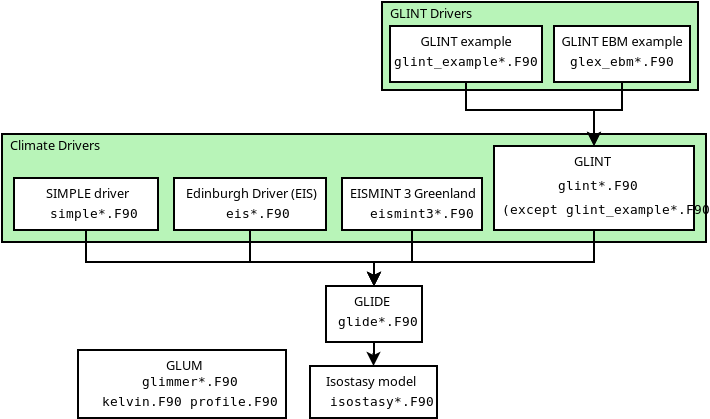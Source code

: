 <?xml version="1.0" encoding="UTF-8"?>
<dia:diagram xmlns:dia="http://www.lysator.liu.se/~alla/dia/">
  <dia:layer name="Background" visible="true">
    <dia:group>
      <dia:object type="Standard - Box" version="0" id="O0">
        <dia:attribute name="obj_pos">
          <dia:point val="34,-4.6"/>
        </dia:attribute>
        <dia:attribute name="obj_bb">
          <dia:rectangle val="33.95,-4.65;49.85,-0.15"/>
        </dia:attribute>
        <dia:attribute name="elem_corner">
          <dia:point val="34,-4.6"/>
        </dia:attribute>
        <dia:attribute name="elem_width">
          <dia:real val="15.8"/>
        </dia:attribute>
        <dia:attribute name="elem_height">
          <dia:real val="4.4"/>
        </dia:attribute>
        <dia:attribute name="inner_color">
          <dia:color val="#b8f4b8"/>
        </dia:attribute>
        <dia:attribute name="show_background">
          <dia:boolean val="true"/>
        </dia:attribute>
      </dia:object>
      <dia:object type="Standard - Text" version="0" id="O1">
        <dia:attribute name="obj_pos">
          <dia:point val="34.4,-3.8"/>
        </dia:attribute>
        <dia:attribute name="obj_bb">
          <dia:rectangle val="34.4,-4.471;38.621,-3.408"/>
        </dia:attribute>
        <dia:attribute name="text">
          <dia:composite type="text">
            <dia:attribute name="string">
              <dia:string>#GLINT Drivers#</dia:string>
            </dia:attribute>
            <dia:attribute name="font">
              <dia:font family="sans" style="0" name="Helvetica"/>
            </dia:attribute>
            <dia:attribute name="height">
              <dia:real val="0.8"/>
            </dia:attribute>
            <dia:attribute name="pos">
              <dia:point val="34.4,-3.8"/>
            </dia:attribute>
            <dia:attribute name="color">
              <dia:color val="#000000"/>
            </dia:attribute>
            <dia:attribute name="alignment">
              <dia:enum val="0"/>
            </dia:attribute>
          </dia:composite>
        </dia:attribute>
      </dia:object>
    </dia:group>
    <dia:group>
      <dia:object type="Standard - Box" version="0" id="O2">
        <dia:attribute name="obj_pos">
          <dia:point val="15,2"/>
        </dia:attribute>
        <dia:attribute name="obj_bb">
          <dia:rectangle val="14.95,1.95;50.25,7.45"/>
        </dia:attribute>
        <dia:attribute name="elem_corner">
          <dia:point val="15,2"/>
        </dia:attribute>
        <dia:attribute name="elem_width">
          <dia:real val="35.2"/>
        </dia:attribute>
        <dia:attribute name="elem_height">
          <dia:real val="5.4"/>
        </dia:attribute>
        <dia:attribute name="inner_color">
          <dia:color val="#b8f4b8"/>
        </dia:attribute>
        <dia:attribute name="show_background">
          <dia:boolean val="true"/>
        </dia:attribute>
      </dia:object>
      <dia:object type="Standard - Text" version="0" id="O3">
        <dia:attribute name="obj_pos">
          <dia:point val="15.4,2.8"/>
        </dia:attribute>
        <dia:attribute name="obj_bb">
          <dia:rectangle val="15.4,2.129;20.071,3.192"/>
        </dia:attribute>
        <dia:attribute name="text">
          <dia:composite type="text">
            <dia:attribute name="string">
              <dia:string>#Climate Drivers#</dia:string>
            </dia:attribute>
            <dia:attribute name="font">
              <dia:font family="sans" style="0" name="Helvetica"/>
            </dia:attribute>
            <dia:attribute name="height">
              <dia:real val="0.8"/>
            </dia:attribute>
            <dia:attribute name="pos">
              <dia:point val="15.4,2.8"/>
            </dia:attribute>
            <dia:attribute name="color">
              <dia:color val="#000000"/>
            </dia:attribute>
            <dia:attribute name="alignment">
              <dia:enum val="0"/>
            </dia:attribute>
          </dia:composite>
        </dia:attribute>
      </dia:object>
    </dia:group>
    <dia:group>
      <dia:object type="Standard - Box" version="0" id="O4">
        <dia:attribute name="obj_pos">
          <dia:point val="31.2,9.6"/>
        </dia:attribute>
        <dia:attribute name="obj_bb">
          <dia:rectangle val="31.15,9.55;36.05,12.45"/>
        </dia:attribute>
        <dia:attribute name="elem_corner">
          <dia:point val="31.2,9.6"/>
        </dia:attribute>
        <dia:attribute name="elem_width">
          <dia:real val="4.8"/>
        </dia:attribute>
        <dia:attribute name="elem_height">
          <dia:real val="2.8"/>
        </dia:attribute>
        <dia:attribute name="show_background">
          <dia:boolean val="true"/>
        </dia:attribute>
      </dia:object>
      <dia:object type="Standard - Text" version="0" id="O5">
        <dia:attribute name="obj_pos">
          <dia:point val="32.6,10.6"/>
        </dia:attribute>
        <dia:attribute name="obj_bb">
          <dia:rectangle val="32.6,9.95;34.45,10.95"/>
        </dia:attribute>
        <dia:attribute name="text">
          <dia:composite type="text">
            <dia:attribute name="string">
              <dia:string>#GLIDE#</dia:string>
            </dia:attribute>
            <dia:attribute name="font">
              <dia:font family="sans" style="0" name="Helvetica"/>
            </dia:attribute>
            <dia:attribute name="height">
              <dia:real val="0.8"/>
            </dia:attribute>
            <dia:attribute name="pos">
              <dia:point val="32.6,10.6"/>
            </dia:attribute>
            <dia:attribute name="color">
              <dia:color val="#000000"/>
            </dia:attribute>
            <dia:attribute name="alignment">
              <dia:enum val="0"/>
            </dia:attribute>
          </dia:composite>
        </dia:attribute>
      </dia:object>
      <dia:object type="Standard - Text" version="0" id="O6">
        <dia:attribute name="obj_pos">
          <dia:point val="31.8,11.6"/>
        </dia:attribute>
        <dia:attribute name="obj_bb">
          <dia:rectangle val="31.8,11.05;35.3,12.1"/>
        </dia:attribute>
        <dia:attribute name="text">
          <dia:composite type="text">
            <dia:attribute name="string">
              <dia:string>#glide*.F90#</dia:string>
            </dia:attribute>
            <dia:attribute name="font">
              <dia:font family="monospace" style="0" name="Courier"/>
            </dia:attribute>
            <dia:attribute name="height">
              <dia:real val="0.8"/>
            </dia:attribute>
            <dia:attribute name="pos">
              <dia:point val="31.8,11.6"/>
            </dia:attribute>
            <dia:attribute name="color">
              <dia:color val="#000000"/>
            </dia:attribute>
            <dia:attribute name="alignment">
              <dia:enum val="0"/>
            </dia:attribute>
          </dia:composite>
        </dia:attribute>
      </dia:object>
    </dia:group>
    <dia:group>
      <dia:object type="Standard - Box" version="0" id="O7">
        <dia:attribute name="obj_pos">
          <dia:point val="30.4,13.6"/>
        </dia:attribute>
        <dia:attribute name="obj_bb">
          <dia:rectangle val="30.35,13.55;36.8,16.25"/>
        </dia:attribute>
        <dia:attribute name="elem_corner">
          <dia:point val="30.4,13.6"/>
        </dia:attribute>
        <dia:attribute name="elem_width">
          <dia:real val="6.35"/>
        </dia:attribute>
        <dia:attribute name="elem_height">
          <dia:real val="2.6"/>
        </dia:attribute>
        <dia:attribute name="show_background">
          <dia:boolean val="true"/>
        </dia:attribute>
      </dia:object>
      <dia:object type="Standard - Text" version="0" id="O8">
        <dia:attribute name="obj_pos">
          <dia:point val="31.2,14.6"/>
        </dia:attribute>
        <dia:attribute name="obj_bb">
          <dia:rectangle val="31.2,13.95;35.9,14.95"/>
        </dia:attribute>
        <dia:attribute name="text">
          <dia:composite type="text">
            <dia:attribute name="string">
              <dia:string>#Isostasy model#</dia:string>
            </dia:attribute>
            <dia:attribute name="font">
              <dia:font family="sans" style="0" name="Helvetica"/>
            </dia:attribute>
            <dia:attribute name="height">
              <dia:real val="0.8"/>
            </dia:attribute>
            <dia:attribute name="pos">
              <dia:point val="31.2,14.6"/>
            </dia:attribute>
            <dia:attribute name="color">
              <dia:color val="#000000"/>
            </dia:attribute>
            <dia:attribute name="alignment">
              <dia:enum val="0"/>
            </dia:attribute>
          </dia:composite>
        </dia:attribute>
      </dia:object>
      <dia:object type="Standard - Text" version="0" id="O9">
        <dia:attribute name="obj_pos">
          <dia:point val="31.4,15.6"/>
        </dia:attribute>
        <dia:attribute name="obj_bb">
          <dia:rectangle val="31.4,15.05;35.95,16.1"/>
        </dia:attribute>
        <dia:attribute name="text">
          <dia:composite type="text">
            <dia:attribute name="string">
              <dia:string>#isostasy*.F90#</dia:string>
            </dia:attribute>
            <dia:attribute name="font">
              <dia:font family="monospace" style="0" name="Courier"/>
            </dia:attribute>
            <dia:attribute name="height">
              <dia:real val="0.8"/>
            </dia:attribute>
            <dia:attribute name="pos">
              <dia:point val="31.4,15.6"/>
            </dia:attribute>
            <dia:attribute name="color">
              <dia:color val="#000000"/>
            </dia:attribute>
            <dia:attribute name="alignment">
              <dia:enum val="0"/>
            </dia:attribute>
          </dia:composite>
        </dia:attribute>
      </dia:object>
    </dia:group>
    <dia:group>
      <dia:object type="Standard - Box" version="0" id="O10">
        <dia:attribute name="obj_pos">
          <dia:point val="18.8,12.8"/>
        </dia:attribute>
        <dia:attribute name="obj_bb">
          <dia:rectangle val="18.75,12.75;29.25,16.25"/>
        </dia:attribute>
        <dia:attribute name="elem_corner">
          <dia:point val="18.8,12.8"/>
        </dia:attribute>
        <dia:attribute name="elem_width">
          <dia:real val="10.4"/>
        </dia:attribute>
        <dia:attribute name="elem_height">
          <dia:real val="3.4"/>
        </dia:attribute>
        <dia:attribute name="show_background">
          <dia:boolean val="true"/>
        </dia:attribute>
      </dia:object>
      <dia:object type="Standard - Text" version="0" id="O11">
        <dia:attribute name="obj_pos">
          <dia:point val="23.2,13.8"/>
        </dia:attribute>
        <dia:attribute name="obj_bb">
          <dia:rectangle val="23.2,13.15;24.9,14.15"/>
        </dia:attribute>
        <dia:attribute name="text">
          <dia:composite type="text">
            <dia:attribute name="string">
              <dia:string>#GLUM#</dia:string>
            </dia:attribute>
            <dia:attribute name="font">
              <dia:font family="sans" style="0" name="Helvetica"/>
            </dia:attribute>
            <dia:attribute name="height">
              <dia:real val="0.8"/>
            </dia:attribute>
            <dia:attribute name="pos">
              <dia:point val="23.2,13.8"/>
            </dia:attribute>
            <dia:attribute name="color">
              <dia:color val="#000000"/>
            </dia:attribute>
            <dia:attribute name="alignment">
              <dia:enum val="0"/>
            </dia:attribute>
          </dia:composite>
        </dia:attribute>
      </dia:object>
      <dia:object type="Standard - Text" version="0" id="O12">
        <dia:attribute name="obj_pos">
          <dia:point val="22,14.6"/>
        </dia:attribute>
        <dia:attribute name="obj_bb">
          <dia:rectangle val="22,14.05;26.2,15.1"/>
        </dia:attribute>
        <dia:attribute name="text">
          <dia:composite type="text">
            <dia:attribute name="string">
              <dia:string>#glimmer*.F90#</dia:string>
            </dia:attribute>
            <dia:attribute name="font">
              <dia:font family="monospace" style="0" name="Courier"/>
            </dia:attribute>
            <dia:attribute name="height">
              <dia:real val="0.8"/>
            </dia:attribute>
            <dia:attribute name="pos">
              <dia:point val="22,14.6"/>
            </dia:attribute>
            <dia:attribute name="color">
              <dia:color val="#000000"/>
            </dia:attribute>
            <dia:attribute name="alignment">
              <dia:enum val="0"/>
            </dia:attribute>
          </dia:composite>
        </dia:attribute>
      </dia:object>
      <dia:object type="Standard - Text" version="0" id="O13">
        <dia:attribute name="obj_pos">
          <dia:point val="20,15.6"/>
        </dia:attribute>
        <dia:attribute name="obj_bb">
          <dia:rectangle val="20,15.05;23.5,16.1"/>
        </dia:attribute>
        <dia:attribute name="text">
          <dia:composite type="text">
            <dia:attribute name="string">
              <dia:string>#kelvin.F90#</dia:string>
            </dia:attribute>
            <dia:attribute name="font">
              <dia:font family="monospace" style="0" name="Courier"/>
            </dia:attribute>
            <dia:attribute name="height">
              <dia:real val="0.8"/>
            </dia:attribute>
            <dia:attribute name="pos">
              <dia:point val="20,15.6"/>
            </dia:attribute>
            <dia:attribute name="color">
              <dia:color val="#000000"/>
            </dia:attribute>
            <dia:attribute name="alignment">
              <dia:enum val="0"/>
            </dia:attribute>
          </dia:composite>
        </dia:attribute>
      </dia:object>
      <dia:object type="Standard - Text" version="0" id="O14">
        <dia:attribute name="obj_pos">
          <dia:point val="24.4,15.6"/>
        </dia:attribute>
        <dia:attribute name="obj_bb">
          <dia:rectangle val="24.4,15.05;28.25,16.1"/>
        </dia:attribute>
        <dia:attribute name="text">
          <dia:composite type="text">
            <dia:attribute name="string">
              <dia:string>#profile.F90#</dia:string>
            </dia:attribute>
            <dia:attribute name="font">
              <dia:font family="monospace" style="0" name="Courier"/>
            </dia:attribute>
            <dia:attribute name="height">
              <dia:real val="0.8"/>
            </dia:attribute>
            <dia:attribute name="pos">
              <dia:point val="24.4,15.6"/>
            </dia:attribute>
            <dia:attribute name="color">
              <dia:color val="#000000"/>
            </dia:attribute>
            <dia:attribute name="alignment">
              <dia:enum val="0"/>
            </dia:attribute>
          </dia:composite>
        </dia:attribute>
      </dia:object>
    </dia:group>
    <dia:object type="Standard - ZigZagLine" version="0" id="O15">
      <dia:attribute name="obj_pos">
        <dia:point val="33.6,12.4"/>
      </dia:attribute>
      <dia:attribute name="obj_bb">
        <dia:rectangle val="33.075,12.35;34.075,13.65"/>
      </dia:attribute>
      <dia:attribute name="orth_points">
        <dia:point val="33.6,12.4"/>
        <dia:point val="33.6,13"/>
        <dia:point val="33.575,13"/>
        <dia:point val="33.575,13.6"/>
      </dia:attribute>
      <dia:attribute name="orth_orient">
        <dia:enum val="1"/>
        <dia:enum val="0"/>
        <dia:enum val="1"/>
      </dia:attribute>
      <dia:attribute name="end_arrow">
        <dia:enum val="22"/>
      </dia:attribute>
      <dia:attribute name="end_arrow_length">
        <dia:real val="0.5"/>
      </dia:attribute>
      <dia:attribute name="end_arrow_width">
        <dia:real val="0.5"/>
      </dia:attribute>
      <dia:connections>
        <dia:connection handle="0" to="O4" connection="6"/>
        <dia:connection handle="1" to="O7" connection="1"/>
      </dia:connections>
    </dia:object>
    <dia:object type="Standard - ZigZagLine" version="0" id="O16">
      <dia:attribute name="obj_pos">
        <dia:point val="44.6,6.8"/>
      </dia:attribute>
      <dia:attribute name="obj_bb">
        <dia:rectangle val="33.1,6.75;44.65,9.65"/>
      </dia:attribute>
      <dia:attribute name="orth_points">
        <dia:point val="44.6,6.8"/>
        <dia:point val="44.6,8.4"/>
        <dia:point val="33.6,8.4"/>
        <dia:point val="33.6,9.6"/>
      </dia:attribute>
      <dia:attribute name="orth_orient">
        <dia:enum val="1"/>
        <dia:enum val="0"/>
        <dia:enum val="1"/>
      </dia:attribute>
      <dia:attribute name="autorouting">
        <dia:boolean val="false"/>
      </dia:attribute>
      <dia:attribute name="end_arrow">
        <dia:enum val="22"/>
      </dia:attribute>
      <dia:attribute name="end_arrow_length">
        <dia:real val="0.5"/>
      </dia:attribute>
      <dia:attribute name="end_arrow_width">
        <dia:real val="0.5"/>
      </dia:attribute>
      <dia:connections>
        <dia:connection handle="0" to="O25" connection="6"/>
        <dia:connection handle="1" to="O4" connection="1"/>
      </dia:connections>
    </dia:object>
    <dia:group>
      <dia:object type="Standard - Box" version="0" id="O17">
        <dia:attribute name="obj_pos">
          <dia:point val="23.6,4.2"/>
        </dia:attribute>
        <dia:attribute name="obj_bb">
          <dia:rectangle val="23.55,4.15;31.25,6.85"/>
        </dia:attribute>
        <dia:attribute name="elem_corner">
          <dia:point val="23.6,4.2"/>
        </dia:attribute>
        <dia:attribute name="elem_width">
          <dia:real val="7.6"/>
        </dia:attribute>
        <dia:attribute name="elem_height">
          <dia:real val="2.6"/>
        </dia:attribute>
        <dia:attribute name="show_background">
          <dia:boolean val="true"/>
        </dia:attribute>
      </dia:object>
      <dia:object type="Standard - Text" version="0" id="O18">
        <dia:attribute name="obj_pos">
          <dia:point val="24.2,5.2"/>
        </dia:attribute>
        <dia:attribute name="obj_bb">
          <dia:rectangle val="24.2,4.55;30.85,5.55"/>
        </dia:attribute>
        <dia:attribute name="text">
          <dia:composite type="text">
            <dia:attribute name="string">
              <dia:string>#Edinburgh Driver (EIS)#</dia:string>
            </dia:attribute>
            <dia:attribute name="font">
              <dia:font family="sans" style="0" name="Helvetica"/>
            </dia:attribute>
            <dia:attribute name="height">
              <dia:real val="0.8"/>
            </dia:attribute>
            <dia:attribute name="pos">
              <dia:point val="24.2,5.2"/>
            </dia:attribute>
            <dia:attribute name="color">
              <dia:color val="#000000"/>
            </dia:attribute>
            <dia:attribute name="alignment">
              <dia:enum val="0"/>
            </dia:attribute>
          </dia:composite>
        </dia:attribute>
      </dia:object>
      <dia:object type="Standard - Text" version="0" id="O19">
        <dia:attribute name="obj_pos">
          <dia:point val="26.2,6.2"/>
        </dia:attribute>
        <dia:attribute name="obj_bb">
          <dia:rectangle val="26.2,5.65;29,6.7"/>
        </dia:attribute>
        <dia:attribute name="text">
          <dia:composite type="text">
            <dia:attribute name="string">
              <dia:string>#eis*.F90#</dia:string>
            </dia:attribute>
            <dia:attribute name="font">
              <dia:font family="monospace" style="0" name="Courier"/>
            </dia:attribute>
            <dia:attribute name="height">
              <dia:real val="0.8"/>
            </dia:attribute>
            <dia:attribute name="pos">
              <dia:point val="26.2,6.2"/>
            </dia:attribute>
            <dia:attribute name="color">
              <dia:color val="#000000"/>
            </dia:attribute>
            <dia:attribute name="alignment">
              <dia:enum val="0"/>
            </dia:attribute>
          </dia:composite>
        </dia:attribute>
      </dia:object>
    </dia:group>
    <dia:object type="Standard - ZigZagLine" version="0" id="O20">
      <dia:attribute name="obj_pos">
        <dia:point val="27.4,6.8"/>
      </dia:attribute>
      <dia:attribute name="obj_bb">
        <dia:rectangle val="27.35,6.75;34.1,9.65"/>
      </dia:attribute>
      <dia:attribute name="orth_points">
        <dia:point val="27.4,6.8"/>
        <dia:point val="27.4,8.4"/>
        <dia:point val="33.6,8.4"/>
        <dia:point val="33.6,9.6"/>
      </dia:attribute>
      <dia:attribute name="orth_orient">
        <dia:enum val="1"/>
        <dia:enum val="0"/>
        <dia:enum val="1"/>
      </dia:attribute>
      <dia:attribute name="autorouting">
        <dia:boolean val="false"/>
      </dia:attribute>
      <dia:attribute name="end_arrow">
        <dia:enum val="22"/>
      </dia:attribute>
      <dia:attribute name="end_arrow_length">
        <dia:real val="0.5"/>
      </dia:attribute>
      <dia:attribute name="end_arrow_width">
        <dia:real val="0.5"/>
      </dia:attribute>
      <dia:connections>
        <dia:connection handle="0" to="O17" connection="6"/>
        <dia:connection handle="1" to="O4" connection="1"/>
      </dia:connections>
    </dia:object>
    <dia:group>
      <dia:object type="Standard - Box" version="0" id="O21">
        <dia:attribute name="obj_pos">
          <dia:point val="32,4.2"/>
        </dia:attribute>
        <dia:attribute name="obj_bb">
          <dia:rectangle val="31.95,4.15;39.05,6.85"/>
        </dia:attribute>
        <dia:attribute name="elem_corner">
          <dia:point val="32,4.2"/>
        </dia:attribute>
        <dia:attribute name="elem_width">
          <dia:real val="7"/>
        </dia:attribute>
        <dia:attribute name="elem_height">
          <dia:real val="2.6"/>
        </dia:attribute>
        <dia:attribute name="show_background">
          <dia:boolean val="true"/>
        </dia:attribute>
      </dia:object>
      <dia:object type="Standard - Text" version="0" id="O22">
        <dia:attribute name="obj_pos">
          <dia:point val="32.4,5.2"/>
        </dia:attribute>
        <dia:attribute name="obj_bb">
          <dia:rectangle val="32.4,4.55;38.7,5.55"/>
        </dia:attribute>
        <dia:attribute name="text">
          <dia:composite type="text">
            <dia:attribute name="string">
              <dia:string>#EISMINT 3 Greenland#</dia:string>
            </dia:attribute>
            <dia:attribute name="font">
              <dia:font family="sans" style="0" name="Helvetica"/>
            </dia:attribute>
            <dia:attribute name="height">
              <dia:real val="0.8"/>
            </dia:attribute>
            <dia:attribute name="pos">
              <dia:point val="32.4,5.2"/>
            </dia:attribute>
            <dia:attribute name="color">
              <dia:color val="#000000"/>
            </dia:attribute>
            <dia:attribute name="alignment">
              <dia:enum val="0"/>
            </dia:attribute>
          </dia:composite>
        </dia:attribute>
      </dia:object>
      <dia:object type="Standard - Text" version="0" id="O23">
        <dia:attribute name="obj_pos">
          <dia:point val="33.4,6.2"/>
        </dia:attribute>
        <dia:attribute name="obj_bb">
          <dia:rectangle val="33.4,5.65;37.95,6.7"/>
        </dia:attribute>
        <dia:attribute name="text">
          <dia:composite type="text">
            <dia:attribute name="string">
              <dia:string>#eismint3*.F90#</dia:string>
            </dia:attribute>
            <dia:attribute name="font">
              <dia:font family="monospace" style="0" name="Courier"/>
            </dia:attribute>
            <dia:attribute name="height">
              <dia:real val="0.8"/>
            </dia:attribute>
            <dia:attribute name="pos">
              <dia:point val="33.4,6.2"/>
            </dia:attribute>
            <dia:attribute name="color">
              <dia:color val="#000000"/>
            </dia:attribute>
            <dia:attribute name="alignment">
              <dia:enum val="0"/>
            </dia:attribute>
          </dia:composite>
        </dia:attribute>
      </dia:object>
    </dia:group>
    <dia:object type="Standard - ZigZagLine" version="0" id="O24">
      <dia:attribute name="obj_pos">
        <dia:point val="35.5,6.8"/>
      </dia:attribute>
      <dia:attribute name="obj_bb">
        <dia:rectangle val="33.1,6.75;35.55,9.65"/>
      </dia:attribute>
      <dia:attribute name="orth_points">
        <dia:point val="35.5,6.8"/>
        <dia:point val="35.5,8.4"/>
        <dia:point val="33.6,8.4"/>
        <dia:point val="33.6,9.6"/>
      </dia:attribute>
      <dia:attribute name="orth_orient">
        <dia:enum val="1"/>
        <dia:enum val="0"/>
        <dia:enum val="1"/>
      </dia:attribute>
      <dia:attribute name="autorouting">
        <dia:boolean val="false"/>
      </dia:attribute>
      <dia:attribute name="end_arrow">
        <dia:enum val="22"/>
      </dia:attribute>
      <dia:attribute name="end_arrow_length">
        <dia:real val="0.5"/>
      </dia:attribute>
      <dia:attribute name="end_arrow_width">
        <dia:real val="0.5"/>
      </dia:attribute>
      <dia:connections>
        <dia:connection handle="0" to="O21" connection="6"/>
        <dia:connection handle="1" to="O4" connection="1"/>
      </dia:connections>
    </dia:object>
    <dia:group>
      <dia:object type="Standard - Box" version="0" id="O25">
        <dia:attribute name="obj_pos">
          <dia:point val="39.6,2.6"/>
        </dia:attribute>
        <dia:attribute name="obj_bb">
          <dia:rectangle val="39.55,2.55;49.65,6.85"/>
        </dia:attribute>
        <dia:attribute name="elem_corner">
          <dia:point val="39.6,2.6"/>
        </dia:attribute>
        <dia:attribute name="elem_width">
          <dia:real val="10"/>
        </dia:attribute>
        <dia:attribute name="elem_height">
          <dia:real val="4.2"/>
        </dia:attribute>
        <dia:attribute name="show_background">
          <dia:boolean val="true"/>
        </dia:attribute>
      </dia:object>
      <dia:object type="Standard - Text" version="0" id="O26">
        <dia:attribute name="obj_pos">
          <dia:point val="43.6,3.6"/>
        </dia:attribute>
        <dia:attribute name="obj_bb">
          <dia:rectangle val="43.6,2.95;45.4,3.95"/>
        </dia:attribute>
        <dia:attribute name="text">
          <dia:composite type="text">
            <dia:attribute name="string">
              <dia:string>#GLINT#</dia:string>
            </dia:attribute>
            <dia:attribute name="font">
              <dia:font family="sans" style="0" name="Helvetica"/>
            </dia:attribute>
            <dia:attribute name="height">
              <dia:real val="0.8"/>
            </dia:attribute>
            <dia:attribute name="pos">
              <dia:point val="43.6,3.6"/>
            </dia:attribute>
            <dia:attribute name="color">
              <dia:color val="#000000"/>
            </dia:attribute>
            <dia:attribute name="alignment">
              <dia:enum val="0"/>
            </dia:attribute>
          </dia:composite>
        </dia:attribute>
      </dia:object>
      <dia:object type="Standard - Text" version="0" id="O27">
        <dia:attribute name="obj_pos">
          <dia:point val="42.8,4.8"/>
        </dia:attribute>
        <dia:attribute name="obj_bb">
          <dia:rectangle val="42.8,4.25;46.3,5.3"/>
        </dia:attribute>
        <dia:attribute name="text">
          <dia:composite type="text">
            <dia:attribute name="string">
              <dia:string>#glint*.F90#</dia:string>
            </dia:attribute>
            <dia:attribute name="font">
              <dia:font family="monospace" style="0" name="Courier"/>
            </dia:attribute>
            <dia:attribute name="height">
              <dia:real val="0.8"/>
            </dia:attribute>
            <dia:attribute name="pos">
              <dia:point val="42.8,4.8"/>
            </dia:attribute>
            <dia:attribute name="color">
              <dia:color val="#000000"/>
            </dia:attribute>
            <dia:attribute name="alignment">
              <dia:enum val="0"/>
            </dia:attribute>
          </dia:composite>
        </dia:attribute>
      </dia:object>
      <dia:object type="Standard - Text" version="0" id="O28">
        <dia:attribute name="obj_pos">
          <dia:point val="40,6"/>
        </dia:attribute>
        <dia:attribute name="obj_bb">
          <dia:rectangle val="40,5.45;49.45,6.5"/>
        </dia:attribute>
        <dia:attribute name="text">
          <dia:composite type="text">
            <dia:attribute name="string">
              <dia:string>#(except glint_example*.F90)#</dia:string>
            </dia:attribute>
            <dia:attribute name="font">
              <dia:font family="monospace" style="0" name="Courier"/>
            </dia:attribute>
            <dia:attribute name="height">
              <dia:real val="0.8"/>
            </dia:attribute>
            <dia:attribute name="pos">
              <dia:point val="40,6"/>
            </dia:attribute>
            <dia:attribute name="color">
              <dia:color val="#000000"/>
            </dia:attribute>
            <dia:attribute name="alignment">
              <dia:enum val="0"/>
            </dia:attribute>
          </dia:composite>
        </dia:attribute>
      </dia:object>
    </dia:group>
    <dia:group>
      <dia:object type="Standard - Box" version="0" id="O29">
        <dia:attribute name="obj_pos">
          <dia:point val="15.6,4.2"/>
        </dia:attribute>
        <dia:attribute name="obj_bb">
          <dia:rectangle val="15.55,4.15;22.85,6.85"/>
        </dia:attribute>
        <dia:attribute name="elem_corner">
          <dia:point val="15.6,4.2"/>
        </dia:attribute>
        <dia:attribute name="elem_width">
          <dia:real val="7.2"/>
        </dia:attribute>
        <dia:attribute name="elem_height">
          <dia:real val="2.6"/>
        </dia:attribute>
        <dia:attribute name="show_background">
          <dia:boolean val="true"/>
        </dia:attribute>
      </dia:object>
      <dia:object type="Standard - Text" version="0" id="O30">
        <dia:attribute name="obj_pos">
          <dia:point val="17.2,5.2"/>
        </dia:attribute>
        <dia:attribute name="obj_bb">
          <dia:rectangle val="17.2,4.55;21.35,5.55"/>
        </dia:attribute>
        <dia:attribute name="text">
          <dia:composite type="text">
            <dia:attribute name="string">
              <dia:string>#SIMPLE driver#</dia:string>
            </dia:attribute>
            <dia:attribute name="font">
              <dia:font family="sans" style="0" name="Helvetica"/>
            </dia:attribute>
            <dia:attribute name="height">
              <dia:real val="0.8"/>
            </dia:attribute>
            <dia:attribute name="pos">
              <dia:point val="17.2,5.2"/>
            </dia:attribute>
            <dia:attribute name="color">
              <dia:color val="#000000"/>
            </dia:attribute>
            <dia:attribute name="alignment">
              <dia:enum val="0"/>
            </dia:attribute>
          </dia:composite>
        </dia:attribute>
      </dia:object>
      <dia:object type="Standard - Text" version="0" id="O31">
        <dia:attribute name="obj_pos">
          <dia:point val="17.4,6.2"/>
        </dia:attribute>
        <dia:attribute name="obj_bb">
          <dia:rectangle val="17.4,5.65;21.25,6.7"/>
        </dia:attribute>
        <dia:attribute name="text">
          <dia:composite type="text">
            <dia:attribute name="string">
              <dia:string>#simple*.F90#</dia:string>
            </dia:attribute>
            <dia:attribute name="font">
              <dia:font family="monospace" style="0" name="Courier"/>
            </dia:attribute>
            <dia:attribute name="height">
              <dia:real val="0.8"/>
            </dia:attribute>
            <dia:attribute name="pos">
              <dia:point val="17.4,6.2"/>
            </dia:attribute>
            <dia:attribute name="color">
              <dia:color val="#000000"/>
            </dia:attribute>
            <dia:attribute name="alignment">
              <dia:enum val="0"/>
            </dia:attribute>
          </dia:composite>
        </dia:attribute>
      </dia:object>
    </dia:group>
    <dia:object type="Standard - ZigZagLine" version="0" id="O32">
      <dia:attribute name="obj_pos">
        <dia:point val="19.2,6.8"/>
      </dia:attribute>
      <dia:attribute name="obj_bb">
        <dia:rectangle val="19.15,6.75;34.1,9.65"/>
      </dia:attribute>
      <dia:attribute name="orth_points">
        <dia:point val="19.2,6.8"/>
        <dia:point val="19.2,8.4"/>
        <dia:point val="33.6,8.4"/>
        <dia:point val="33.6,9.6"/>
      </dia:attribute>
      <dia:attribute name="orth_orient">
        <dia:enum val="1"/>
        <dia:enum val="0"/>
        <dia:enum val="1"/>
      </dia:attribute>
      <dia:attribute name="autorouting">
        <dia:boolean val="false"/>
      </dia:attribute>
      <dia:attribute name="end_arrow">
        <dia:enum val="22"/>
      </dia:attribute>
      <dia:attribute name="end_arrow_length">
        <dia:real val="0.5"/>
      </dia:attribute>
      <dia:attribute name="end_arrow_width">
        <dia:real val="0.5"/>
      </dia:attribute>
      <dia:connections>
        <dia:connection handle="0" to="O29" connection="6"/>
        <dia:connection handle="1" to="O4" connection="1"/>
      </dia:connections>
    </dia:object>
    <dia:group>
      <dia:object type="Standard - Box" version="0" id="O33">
        <dia:attribute name="obj_pos">
          <dia:point val="34.4,-3.4"/>
        </dia:attribute>
        <dia:attribute name="obj_bb">
          <dia:rectangle val="34.35,-3.45;42.05,-0.55"/>
        </dia:attribute>
        <dia:attribute name="elem_corner">
          <dia:point val="34.4,-3.4"/>
        </dia:attribute>
        <dia:attribute name="elem_width">
          <dia:real val="7.6"/>
        </dia:attribute>
        <dia:attribute name="elem_height">
          <dia:real val="2.8"/>
        </dia:attribute>
        <dia:attribute name="show_background">
          <dia:boolean val="true"/>
        </dia:attribute>
      </dia:object>
      <dia:object type="Standard - Text" version="0" id="O34">
        <dia:attribute name="obj_pos">
          <dia:point val="38.2,-2.4"/>
        </dia:attribute>
        <dia:attribute name="obj_bb">
          <dia:rectangle val="35.925,-3.05;40.475,-2.05"/>
        </dia:attribute>
        <dia:attribute name="text">
          <dia:composite type="text">
            <dia:attribute name="string">
              <dia:string>#GLINT example#</dia:string>
            </dia:attribute>
            <dia:attribute name="font">
              <dia:font family="sans" style="0" name="Helvetica"/>
            </dia:attribute>
            <dia:attribute name="height">
              <dia:real val="0.8"/>
            </dia:attribute>
            <dia:attribute name="pos">
              <dia:point val="38.2,-2.4"/>
            </dia:attribute>
            <dia:attribute name="color">
              <dia:color val="#000000"/>
            </dia:attribute>
            <dia:attribute name="alignment">
              <dia:enum val="1"/>
            </dia:attribute>
          </dia:composite>
        </dia:attribute>
      </dia:object>
      <dia:object type="Standard - Text" version="0" id="O35">
        <dia:attribute name="obj_pos">
          <dia:point val="38.2,-1.4"/>
        </dia:attribute>
        <dia:attribute name="obj_bb">
          <dia:rectangle val="35.05,-1.95;41.35,-0.9"/>
        </dia:attribute>
        <dia:attribute name="text">
          <dia:composite type="text">
            <dia:attribute name="string">
              <dia:string>#glint_example*.F90#</dia:string>
            </dia:attribute>
            <dia:attribute name="font">
              <dia:font family="monospace" style="0" name="Courier"/>
            </dia:attribute>
            <dia:attribute name="height">
              <dia:real val="0.8"/>
            </dia:attribute>
            <dia:attribute name="pos">
              <dia:point val="38.2,-1.4"/>
            </dia:attribute>
            <dia:attribute name="color">
              <dia:color val="#000000"/>
            </dia:attribute>
            <dia:attribute name="alignment">
              <dia:enum val="1"/>
            </dia:attribute>
          </dia:composite>
        </dia:attribute>
      </dia:object>
    </dia:group>
    <dia:object type="Standard - ZigZagLine" version="0" id="O36">
      <dia:attribute name="obj_pos">
        <dia:point val="38.2,-0.6"/>
      </dia:attribute>
      <dia:attribute name="obj_bb">
        <dia:rectangle val="38.15,-0.65;45.1,2.65"/>
      </dia:attribute>
      <dia:attribute name="orth_points">
        <dia:point val="38.2,-0.6"/>
        <dia:point val="38.2,0.8"/>
        <dia:point val="44.6,0.8"/>
        <dia:point val="44.6,2.6"/>
      </dia:attribute>
      <dia:attribute name="orth_orient">
        <dia:enum val="1"/>
        <dia:enum val="0"/>
        <dia:enum val="1"/>
      </dia:attribute>
      <dia:attribute name="autorouting">
        <dia:boolean val="false"/>
      </dia:attribute>
      <dia:attribute name="end_arrow">
        <dia:enum val="22"/>
      </dia:attribute>
      <dia:attribute name="end_arrow_length">
        <dia:real val="0.5"/>
      </dia:attribute>
      <dia:attribute name="end_arrow_width">
        <dia:real val="0.5"/>
      </dia:attribute>
      <dia:connections>
        <dia:connection handle="0" to="O33" connection="6"/>
        <dia:connection handle="1" to="O25" connection="1"/>
      </dia:connections>
    </dia:object>
    <dia:group>
      <dia:object type="Standard - Box" version="0" id="O37">
        <dia:attribute name="obj_pos">
          <dia:point val="42.6,-3.4"/>
        </dia:attribute>
        <dia:attribute name="obj_bb">
          <dia:rectangle val="42.55,-3.45;49.45,-0.55"/>
        </dia:attribute>
        <dia:attribute name="elem_corner">
          <dia:point val="42.6,-3.4"/>
        </dia:attribute>
        <dia:attribute name="elem_width">
          <dia:real val="6.8"/>
        </dia:attribute>
        <dia:attribute name="elem_height">
          <dia:real val="2.8"/>
        </dia:attribute>
        <dia:attribute name="show_background">
          <dia:boolean val="true"/>
        </dia:attribute>
      </dia:object>
      <dia:object type="Standard - Text" version="0" id="O38">
        <dia:attribute name="obj_pos">
          <dia:point val="46,-2.4"/>
        </dia:attribute>
        <dia:attribute name="obj_bb">
          <dia:rectangle val="43,-3.05;49,-2.05"/>
        </dia:attribute>
        <dia:attribute name="text">
          <dia:composite type="text">
            <dia:attribute name="string">
              <dia:string>#GLINT EBM example#</dia:string>
            </dia:attribute>
            <dia:attribute name="font">
              <dia:font family="sans" style="0" name="Helvetica"/>
            </dia:attribute>
            <dia:attribute name="height">
              <dia:real val="0.8"/>
            </dia:attribute>
            <dia:attribute name="pos">
              <dia:point val="46,-2.4"/>
            </dia:attribute>
            <dia:attribute name="color">
              <dia:color val="#000000"/>
            </dia:attribute>
            <dia:attribute name="alignment">
              <dia:enum val="1"/>
            </dia:attribute>
          </dia:composite>
        </dia:attribute>
      </dia:object>
      <dia:object type="Standard - Text" version="0" id="O39">
        <dia:attribute name="obj_pos">
          <dia:point val="46,-1.4"/>
        </dia:attribute>
        <dia:attribute name="obj_bb">
          <dia:rectangle val="43.725,-1.95;48.275,-0.9"/>
        </dia:attribute>
        <dia:attribute name="text">
          <dia:composite type="text">
            <dia:attribute name="string">
              <dia:string>#glex_ebm*.F90#</dia:string>
            </dia:attribute>
            <dia:attribute name="font">
              <dia:font family="monospace" style="0" name="Courier"/>
            </dia:attribute>
            <dia:attribute name="height">
              <dia:real val="0.8"/>
            </dia:attribute>
            <dia:attribute name="pos">
              <dia:point val="46,-1.4"/>
            </dia:attribute>
            <dia:attribute name="color">
              <dia:color val="#000000"/>
            </dia:attribute>
            <dia:attribute name="alignment">
              <dia:enum val="1"/>
            </dia:attribute>
          </dia:composite>
        </dia:attribute>
      </dia:object>
    </dia:group>
    <dia:object type="Standard - ZigZagLine" version="0" id="O40">
      <dia:attribute name="obj_pos">
        <dia:point val="46,-0.6"/>
      </dia:attribute>
      <dia:attribute name="obj_bb">
        <dia:rectangle val="44.1,-0.65;46.05,2.65"/>
      </dia:attribute>
      <dia:attribute name="orth_points">
        <dia:point val="46,-0.6"/>
        <dia:point val="46,0.8"/>
        <dia:point val="44.6,0.8"/>
        <dia:point val="44.6,2.6"/>
      </dia:attribute>
      <dia:attribute name="orth_orient">
        <dia:enum val="1"/>
        <dia:enum val="0"/>
        <dia:enum val="1"/>
      </dia:attribute>
      <dia:attribute name="autorouting">
        <dia:boolean val="false"/>
      </dia:attribute>
      <dia:attribute name="end_arrow">
        <dia:enum val="22"/>
      </dia:attribute>
      <dia:attribute name="end_arrow_length">
        <dia:real val="0.5"/>
      </dia:attribute>
      <dia:attribute name="end_arrow_width">
        <dia:real val="0.5"/>
      </dia:attribute>
      <dia:connections>
        <dia:connection handle="0" to="O37" connection="6"/>
        <dia:connection handle="1" to="O25" connection="1"/>
      </dia:connections>
    </dia:object>
  </dia:layer>
</dia:diagram>
